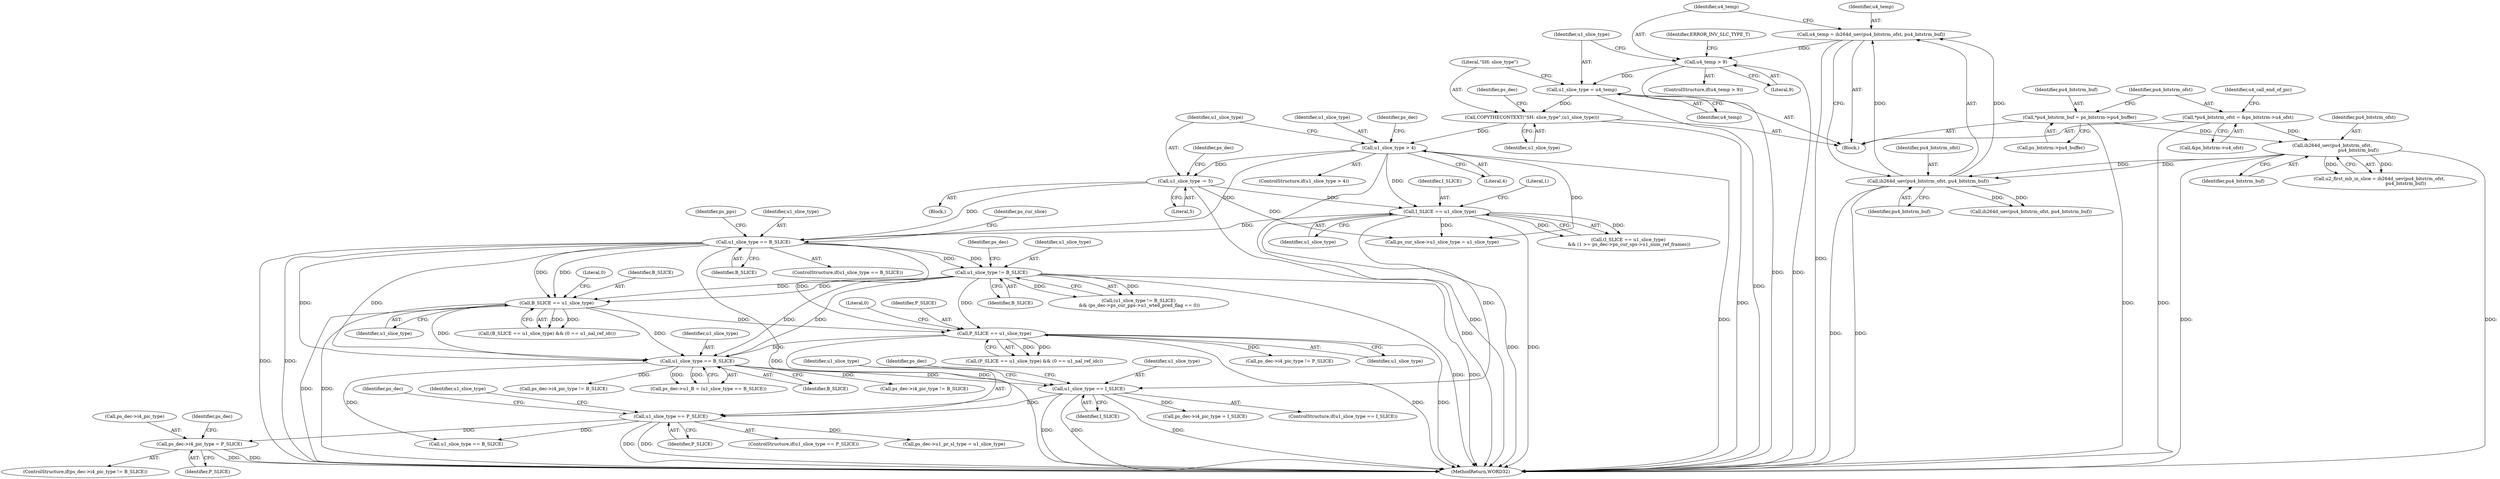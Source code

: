 digraph "0_Android_a78887bcffbc2995cf9ed72e0697acf560875e9e_2@pointer" {
"1002457" [label="(Call,ps_dec->i4_pic_type = P_SLICE)"];
"1002430" [label="(Call,u1_slice_type == P_SLICE)"];
"1002395" [label="(Call,u1_slice_type == I_SLICE)"];
"1002257" [label="(Call,u1_slice_type == B_SLICE)"];
"1001723" [label="(Call,u1_slice_type != B_SLICE)"];
"1001500" [label="(Call,u1_slice_type == B_SLICE)"];
"1000308" [label="(Call,u1_slice_type -= 5)"];
"1000304" [label="(Call,u1_slice_type > 4)"];
"1000295" [label="(Call,COPYTHECONTEXT(\"SH: slice_type\",(u1_slice_type)))"];
"1000292" [label="(Call,u1_slice_type = u4_temp)"];
"1000287" [label="(Call,u4_temp > 9)"];
"1000281" [label="(Call,u4_temp = ih264d_uev(pu4_bitstrm_ofst, pu4_bitstrm_buf))"];
"1000283" [label="(Call,ih264d_uev(pu4_bitstrm_ofst, pu4_bitstrm_buf))"];
"1000237" [label="(Call,ih264d_uev(pu4_bitstrm_ofst,\n                                     pu4_bitstrm_buf))"];
"1000209" [label="(Call,*pu4_bitstrm_ofst = &ps_bitstrm->u4_ofst)"];
"1000203" [label="(Call,*pu4_bitstrm_buf = ps_bitstrm->pu4_buffer)"];
"1000353" [label="(Call,I_SLICE == u1_slice_type)"];
"1001799" [label="(Call,B_SLICE == u1_slice_type)"];
"1001814" [label="(Call,P_SLICE == u1_slice_type)"];
"1000307" [label="(Block,)"];
"1002458" [label="(Call,ps_dec->i4_pic_type)"];
"1002259" [label="(Identifier,B_SLICE)"];
"1000295" [label="(Call,COPYTHECONTEXT(\"SH: slice_type\",(u1_slice_type)))"];
"1000287" [label="(Call,u4_temp > 9)"];
"1000353" [label="(Call,I_SLICE == u1_slice_type)"];
"1002451" [label="(ControlStructure,if(ps_dec->i4_pic_type != B_SLICE))"];
"1001814" [label="(Call,P_SLICE == u1_slice_type)"];
"1000355" [label="(Identifier,u1_slice_type)"];
"1000300" [label="(Identifier,ps_dec)"];
"1000210" [label="(Identifier,pu4_bitstrm_ofst)"];
"1000296" [label="(Literal,\"SH: slice_type\")"];
"1002437" [label="(Identifier,ps_dec)"];
"1001815" [label="(Identifier,P_SLICE)"];
"1000297" [label="(Identifier,u1_slice_type)"];
"1001501" [label="(Identifier,u1_slice_type)"];
"1000352" [label="(Call,(I_SLICE == u1_slice_type)\n && (1 >= ps_dec->ps_cur_sps->u1_num_ref_frames))"];
"1000354" [label="(Identifier,I_SLICE)"];
"1001725" [label="(Identifier,B_SLICE)"];
"1001552" [label="(Identifier,ps_pps)"];
"1002257" [label="(Call,u1_slice_type == B_SLICE)"];
"1002446" [label="(Call,ps_dec->u1_pr_sl_type = u1_slice_type)"];
"1002464" [label="(Call,u1_slice_type == B_SLICE)"];
"1000203" [label="(Call,*pu4_bitstrm_buf = ps_bitstrm->pu4_buffer)"];
"1000281" [label="(Call,u4_temp = ih264d_uev(pu4_bitstrm_ofst, pu4_bitstrm_buf))"];
"1002418" [label="(Call,ps_dec->i4_pic_type != P_SLICE)"];
"1002397" [label="(Identifier,I_SLICE)"];
"1000204" [label="(Identifier,pu4_bitstrm_buf)"];
"1001450" [label="(Call,ps_cur_slice->u1_slice_type = u1_slice_type)"];
"1000288" [label="(Identifier,u4_temp)"];
"1002395" [label="(Call,u1_slice_type == I_SLICE)"];
"1000306" [label="(Literal,4)"];
"1001724" [label="(Identifier,u1_slice_type)"];
"1000304" [label="(Call,u1_slice_type > 4)"];
"1000292" [label="(Call,u1_slice_type = u4_temp)"];
"1000284" [label="(Identifier,pu4_bitstrm_ofst)"];
"1001729" [label="(Identifier,ps_dec)"];
"1001723" [label="(Call,u1_slice_type != B_SLICE)"];
"1001798" [label="(Call,(B_SLICE == u1_slice_type) && (0 == u1_nal_ref_idc))"];
"1000286" [label="(ControlStructure,if(u4_temp > 9))"];
"1000166" [label="(Block,)"];
"1000357" [label="(Literal,1)"];
"1000322" [label="(Identifier,ps_dec)"];
"1002432" [label="(Identifier,P_SLICE)"];
"1002413" [label="(Call,ps_dec->i4_pic_type != B_SLICE)"];
"1000235" [label="(Call,u2_first_mb_in_slice = ih264d_uev(pu4_bitstrm_ofst,\n                                     pu4_bitstrm_buf))"];
"1000309" [label="(Identifier,u1_slice_type)"];
"1002461" [label="(Identifier,P_SLICE)"];
"1002423" [label="(Call,ps_dec->i4_pic_type = I_SLICE)"];
"1000283" [label="(Call,ih264d_uev(pu4_bitstrm_ofst, pu4_bitstrm_buf))"];
"1000305" [label="(Identifier,u1_slice_type)"];
"1000289" [label="(Literal,9)"];
"1002253" [label="(Call,ps_dec->u1_B = (u1_slice_type == B_SLICE))"];
"1000303" [label="(ControlStructure,if(u1_slice_type > 4))"];
"1002258" [label="(Identifier,u1_slice_type)"];
"1000294" [label="(Identifier,u4_temp)"];
"1002495" [label="(Identifier,ps_dec)"];
"1002465" [label="(Identifier,u1_slice_type)"];
"1002402" [label="(Identifier,ps_dec)"];
"1001803" [label="(Literal,0)"];
"1002452" [label="(Call,ps_dec->i4_pic_type != B_SLICE)"];
"1001816" [label="(Identifier,u1_slice_type)"];
"1000424" [label="(Call,ih264d_uev(pu4_bitstrm_ofst, pu4_bitstrm_buf))"];
"1001722" [label="(Call,(u1_slice_type != B_SLICE)\n && (ps_dec->ps_cur_pps->u1_wted_pred_flag == 0))"];
"1001506" [label="(Identifier,ps_cur_slice)"];
"1002394" [label="(ControlStructure,if(u1_slice_type == I_SLICE))"];
"1002430" [label="(Call,u1_slice_type == P_SLICE)"];
"1002396" [label="(Identifier,u1_slice_type)"];
"1001502" [label="(Identifier,B_SLICE)"];
"1002457" [label="(Call,ps_dec->i4_pic_type = P_SLICE)"];
"1001799" [label="(Call,B_SLICE == u1_slice_type)"];
"1000226" [label="(Identifier,u4_call_end_of_pic)"];
"1000237" [label="(Call,ih264d_uev(pu4_bitstrm_ofst,\n                                     pu4_bitstrm_buf))"];
"1000209" [label="(Call,*pu4_bitstrm_ofst = &ps_bitstrm->u4_ofst)"];
"1001499" [label="(ControlStructure,if(u1_slice_type == B_SLICE))"];
"1001800" [label="(Identifier,B_SLICE)"];
"1000205" [label="(Call,ps_bitstrm->pu4_buffer)"];
"1000285" [label="(Identifier,pu4_bitstrm_buf)"];
"1000238" [label="(Identifier,pu4_bitstrm_ofst)"];
"1000308" [label="(Call,u1_slice_type -= 5)"];
"1000211" [label="(Call,&ps_bitstrm->u4_ofst)"];
"1000291" [label="(Identifier,ERROR_INV_SLC_TYPE_T)"];
"1002429" [label="(ControlStructure,if(u1_slice_type == P_SLICE))"];
"1001818" [label="(Literal,0)"];
"1000282" [label="(Identifier,u4_temp)"];
"1000313" [label="(Identifier,ps_dec)"];
"1000310" [label="(Literal,5)"];
"1002571" [label="(MethodReturn,WORD32)"];
"1000293" [label="(Identifier,u1_slice_type)"];
"1002431" [label="(Identifier,u1_slice_type)"];
"1001801" [label="(Identifier,u1_slice_type)"];
"1001500" [label="(Call,u1_slice_type == B_SLICE)"];
"1001813" [label="(Call,(P_SLICE == u1_slice_type) && (0 == u1_nal_ref_idc))"];
"1000239" [label="(Identifier,pu4_bitstrm_buf)"];
"1002457" -> "1002451"  [label="AST: "];
"1002457" -> "1002461"  [label="CFG: "];
"1002458" -> "1002457"  [label="AST: "];
"1002461" -> "1002457"  [label="AST: "];
"1002495" -> "1002457"  [label="CFG: "];
"1002457" -> "1002571"  [label="DDG: "];
"1002457" -> "1002571"  [label="DDG: "];
"1002430" -> "1002457"  [label="DDG: "];
"1002430" -> "1002429"  [label="AST: "];
"1002430" -> "1002432"  [label="CFG: "];
"1002431" -> "1002430"  [label="AST: "];
"1002432" -> "1002430"  [label="AST: "];
"1002437" -> "1002430"  [label="CFG: "];
"1002465" -> "1002430"  [label="CFG: "];
"1002430" -> "1002571"  [label="DDG: "];
"1002430" -> "1002571"  [label="DDG: "];
"1002395" -> "1002430"  [label="DDG: "];
"1001814" -> "1002430"  [label="DDG: "];
"1002430" -> "1002446"  [label="DDG: "];
"1002430" -> "1002464"  [label="DDG: "];
"1002395" -> "1002394"  [label="AST: "];
"1002395" -> "1002397"  [label="CFG: "];
"1002396" -> "1002395"  [label="AST: "];
"1002397" -> "1002395"  [label="AST: "];
"1002402" -> "1002395"  [label="CFG: "];
"1002431" -> "1002395"  [label="CFG: "];
"1002395" -> "1002571"  [label="DDG: "];
"1002395" -> "1002571"  [label="DDG: "];
"1002395" -> "1002571"  [label="DDG: "];
"1002257" -> "1002395"  [label="DDG: "];
"1000353" -> "1002395"  [label="DDG: "];
"1002395" -> "1002423"  [label="DDG: "];
"1002257" -> "1002253"  [label="AST: "];
"1002257" -> "1002259"  [label="CFG: "];
"1002258" -> "1002257"  [label="AST: "];
"1002259" -> "1002257"  [label="AST: "];
"1002253" -> "1002257"  [label="CFG: "];
"1002257" -> "1002253"  [label="DDG: "];
"1002257" -> "1002253"  [label="DDG: "];
"1001723" -> "1002257"  [label="DDG: "];
"1001723" -> "1002257"  [label="DDG: "];
"1001799" -> "1002257"  [label="DDG: "];
"1001799" -> "1002257"  [label="DDG: "];
"1001814" -> "1002257"  [label="DDG: "];
"1001500" -> "1002257"  [label="DDG: "];
"1001500" -> "1002257"  [label="DDG: "];
"1002257" -> "1002413"  [label="DDG: "];
"1002257" -> "1002452"  [label="DDG: "];
"1002257" -> "1002464"  [label="DDG: "];
"1001723" -> "1001722"  [label="AST: "];
"1001723" -> "1001725"  [label="CFG: "];
"1001724" -> "1001723"  [label="AST: "];
"1001725" -> "1001723"  [label="AST: "];
"1001729" -> "1001723"  [label="CFG: "];
"1001722" -> "1001723"  [label="CFG: "];
"1001723" -> "1002571"  [label="DDG: "];
"1001723" -> "1002571"  [label="DDG: "];
"1001723" -> "1001722"  [label="DDG: "];
"1001723" -> "1001722"  [label="DDG: "];
"1001500" -> "1001723"  [label="DDG: "];
"1001500" -> "1001723"  [label="DDG: "];
"1001723" -> "1001799"  [label="DDG: "];
"1001723" -> "1001799"  [label="DDG: "];
"1001723" -> "1001814"  [label="DDG: "];
"1001500" -> "1001499"  [label="AST: "];
"1001500" -> "1001502"  [label="CFG: "];
"1001501" -> "1001500"  [label="AST: "];
"1001502" -> "1001500"  [label="AST: "];
"1001506" -> "1001500"  [label="CFG: "];
"1001552" -> "1001500"  [label="CFG: "];
"1001500" -> "1002571"  [label="DDG: "];
"1001500" -> "1002571"  [label="DDG: "];
"1001500" -> "1002571"  [label="DDG: "];
"1000308" -> "1001500"  [label="DDG: "];
"1000304" -> "1001500"  [label="DDG: "];
"1000353" -> "1001500"  [label="DDG: "];
"1001500" -> "1001799"  [label="DDG: "];
"1001500" -> "1001799"  [label="DDG: "];
"1001500" -> "1001814"  [label="DDG: "];
"1000308" -> "1000307"  [label="AST: "];
"1000308" -> "1000310"  [label="CFG: "];
"1000309" -> "1000308"  [label="AST: "];
"1000310" -> "1000308"  [label="AST: "];
"1000313" -> "1000308"  [label="CFG: "];
"1000308" -> "1002571"  [label="DDG: "];
"1000304" -> "1000308"  [label="DDG: "];
"1000308" -> "1000353"  [label="DDG: "];
"1000308" -> "1001450"  [label="DDG: "];
"1000304" -> "1000303"  [label="AST: "];
"1000304" -> "1000306"  [label="CFG: "];
"1000305" -> "1000304"  [label="AST: "];
"1000306" -> "1000304"  [label="AST: "];
"1000309" -> "1000304"  [label="CFG: "];
"1000322" -> "1000304"  [label="CFG: "];
"1000304" -> "1002571"  [label="DDG: "];
"1000304" -> "1002571"  [label="DDG: "];
"1000295" -> "1000304"  [label="DDG: "];
"1000304" -> "1000353"  [label="DDG: "];
"1000304" -> "1001450"  [label="DDG: "];
"1000295" -> "1000166"  [label="AST: "];
"1000295" -> "1000297"  [label="CFG: "];
"1000296" -> "1000295"  [label="AST: "];
"1000297" -> "1000295"  [label="AST: "];
"1000300" -> "1000295"  [label="CFG: "];
"1000295" -> "1002571"  [label="DDG: "];
"1000292" -> "1000295"  [label="DDG: "];
"1000292" -> "1000166"  [label="AST: "];
"1000292" -> "1000294"  [label="CFG: "];
"1000293" -> "1000292"  [label="AST: "];
"1000294" -> "1000292"  [label="AST: "];
"1000296" -> "1000292"  [label="CFG: "];
"1000292" -> "1002571"  [label="DDG: "];
"1000287" -> "1000292"  [label="DDG: "];
"1000287" -> "1000286"  [label="AST: "];
"1000287" -> "1000289"  [label="CFG: "];
"1000288" -> "1000287"  [label="AST: "];
"1000289" -> "1000287"  [label="AST: "];
"1000291" -> "1000287"  [label="CFG: "];
"1000293" -> "1000287"  [label="CFG: "];
"1000287" -> "1002571"  [label="DDG: "];
"1000287" -> "1002571"  [label="DDG: "];
"1000281" -> "1000287"  [label="DDG: "];
"1000281" -> "1000166"  [label="AST: "];
"1000281" -> "1000283"  [label="CFG: "];
"1000282" -> "1000281"  [label="AST: "];
"1000283" -> "1000281"  [label="AST: "];
"1000288" -> "1000281"  [label="CFG: "];
"1000281" -> "1002571"  [label="DDG: "];
"1000283" -> "1000281"  [label="DDG: "];
"1000283" -> "1000281"  [label="DDG: "];
"1000283" -> "1000285"  [label="CFG: "];
"1000284" -> "1000283"  [label="AST: "];
"1000285" -> "1000283"  [label="AST: "];
"1000283" -> "1002571"  [label="DDG: "];
"1000283" -> "1002571"  [label="DDG: "];
"1000237" -> "1000283"  [label="DDG: "];
"1000237" -> "1000283"  [label="DDG: "];
"1000283" -> "1000424"  [label="DDG: "];
"1000283" -> "1000424"  [label="DDG: "];
"1000237" -> "1000235"  [label="AST: "];
"1000237" -> "1000239"  [label="CFG: "];
"1000238" -> "1000237"  [label="AST: "];
"1000239" -> "1000237"  [label="AST: "];
"1000235" -> "1000237"  [label="CFG: "];
"1000237" -> "1002571"  [label="DDG: "];
"1000237" -> "1002571"  [label="DDG: "];
"1000237" -> "1000235"  [label="DDG: "];
"1000237" -> "1000235"  [label="DDG: "];
"1000209" -> "1000237"  [label="DDG: "];
"1000203" -> "1000237"  [label="DDG: "];
"1000209" -> "1000166"  [label="AST: "];
"1000209" -> "1000211"  [label="CFG: "];
"1000210" -> "1000209"  [label="AST: "];
"1000211" -> "1000209"  [label="AST: "];
"1000226" -> "1000209"  [label="CFG: "];
"1000209" -> "1002571"  [label="DDG: "];
"1000203" -> "1000166"  [label="AST: "];
"1000203" -> "1000205"  [label="CFG: "];
"1000204" -> "1000203"  [label="AST: "];
"1000205" -> "1000203"  [label="AST: "];
"1000210" -> "1000203"  [label="CFG: "];
"1000203" -> "1002571"  [label="DDG: "];
"1000353" -> "1000352"  [label="AST: "];
"1000353" -> "1000355"  [label="CFG: "];
"1000354" -> "1000353"  [label="AST: "];
"1000355" -> "1000353"  [label="AST: "];
"1000357" -> "1000353"  [label="CFG: "];
"1000352" -> "1000353"  [label="CFG: "];
"1000353" -> "1002571"  [label="DDG: "];
"1000353" -> "1002571"  [label="DDG: "];
"1000353" -> "1000352"  [label="DDG: "];
"1000353" -> "1000352"  [label="DDG: "];
"1000353" -> "1001450"  [label="DDG: "];
"1001799" -> "1001798"  [label="AST: "];
"1001799" -> "1001801"  [label="CFG: "];
"1001800" -> "1001799"  [label="AST: "];
"1001801" -> "1001799"  [label="AST: "];
"1001803" -> "1001799"  [label="CFG: "];
"1001798" -> "1001799"  [label="CFG: "];
"1001799" -> "1002571"  [label="DDG: "];
"1001799" -> "1002571"  [label="DDG: "];
"1001799" -> "1001798"  [label="DDG: "];
"1001799" -> "1001798"  [label="DDG: "];
"1001799" -> "1001814"  [label="DDG: "];
"1001814" -> "1001813"  [label="AST: "];
"1001814" -> "1001816"  [label="CFG: "];
"1001815" -> "1001814"  [label="AST: "];
"1001816" -> "1001814"  [label="AST: "];
"1001818" -> "1001814"  [label="CFG: "];
"1001813" -> "1001814"  [label="CFG: "];
"1001814" -> "1002571"  [label="DDG: "];
"1001814" -> "1002571"  [label="DDG: "];
"1001814" -> "1001813"  [label="DDG: "];
"1001814" -> "1001813"  [label="DDG: "];
"1001814" -> "1002418"  [label="DDG: "];
}

